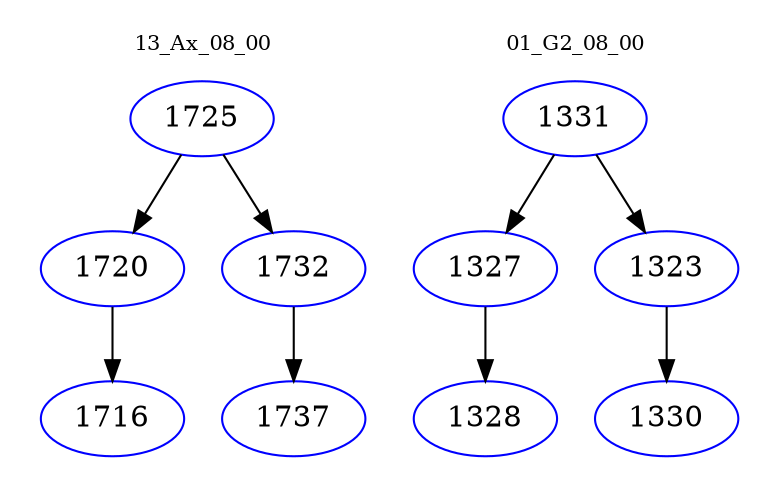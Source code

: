 digraph{
subgraph cluster_0 {
color = white
label = "13_Ax_08_00";
fontsize=10;
T0_1725 [label="1725", color="blue"]
T0_1725 -> T0_1720 [color="black"]
T0_1720 [label="1720", color="blue"]
T0_1720 -> T0_1716 [color="black"]
T0_1716 [label="1716", color="blue"]
T0_1725 -> T0_1732 [color="black"]
T0_1732 [label="1732", color="blue"]
T0_1732 -> T0_1737 [color="black"]
T0_1737 [label="1737", color="blue"]
}
subgraph cluster_1 {
color = white
label = "01_G2_08_00";
fontsize=10;
T1_1331 [label="1331", color="blue"]
T1_1331 -> T1_1327 [color="black"]
T1_1327 [label="1327", color="blue"]
T1_1327 -> T1_1328 [color="black"]
T1_1328 [label="1328", color="blue"]
T1_1331 -> T1_1323 [color="black"]
T1_1323 [label="1323", color="blue"]
T1_1323 -> T1_1330 [color="black"]
T1_1330 [label="1330", color="blue"]
}
}
